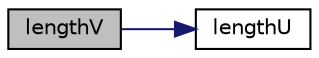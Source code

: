 digraph "lengthV"
{
  bgcolor="transparent";
  edge [fontname="Helvetica",fontsize="10",labelfontname="Helvetica",labelfontsize="10"];
  node [fontname="Helvetica",fontsize="10",shape=record];
  rankdir="LR";
  Node1 [label="lengthV",height=0.2,width=0.4,color="black", fillcolor="grey75", style="filled" fontcolor="black"];
  Node1 -> Node2 [color="midnightblue",fontsize="10",style="solid",fontname="Helvetica"];
  Node2 [label="lengthU",height=0.2,width=0.4,color="black",URL="$classFoam_1_1NURBS3DSurface.html#a32427770364de6f3e054747ec056a678"];
}
